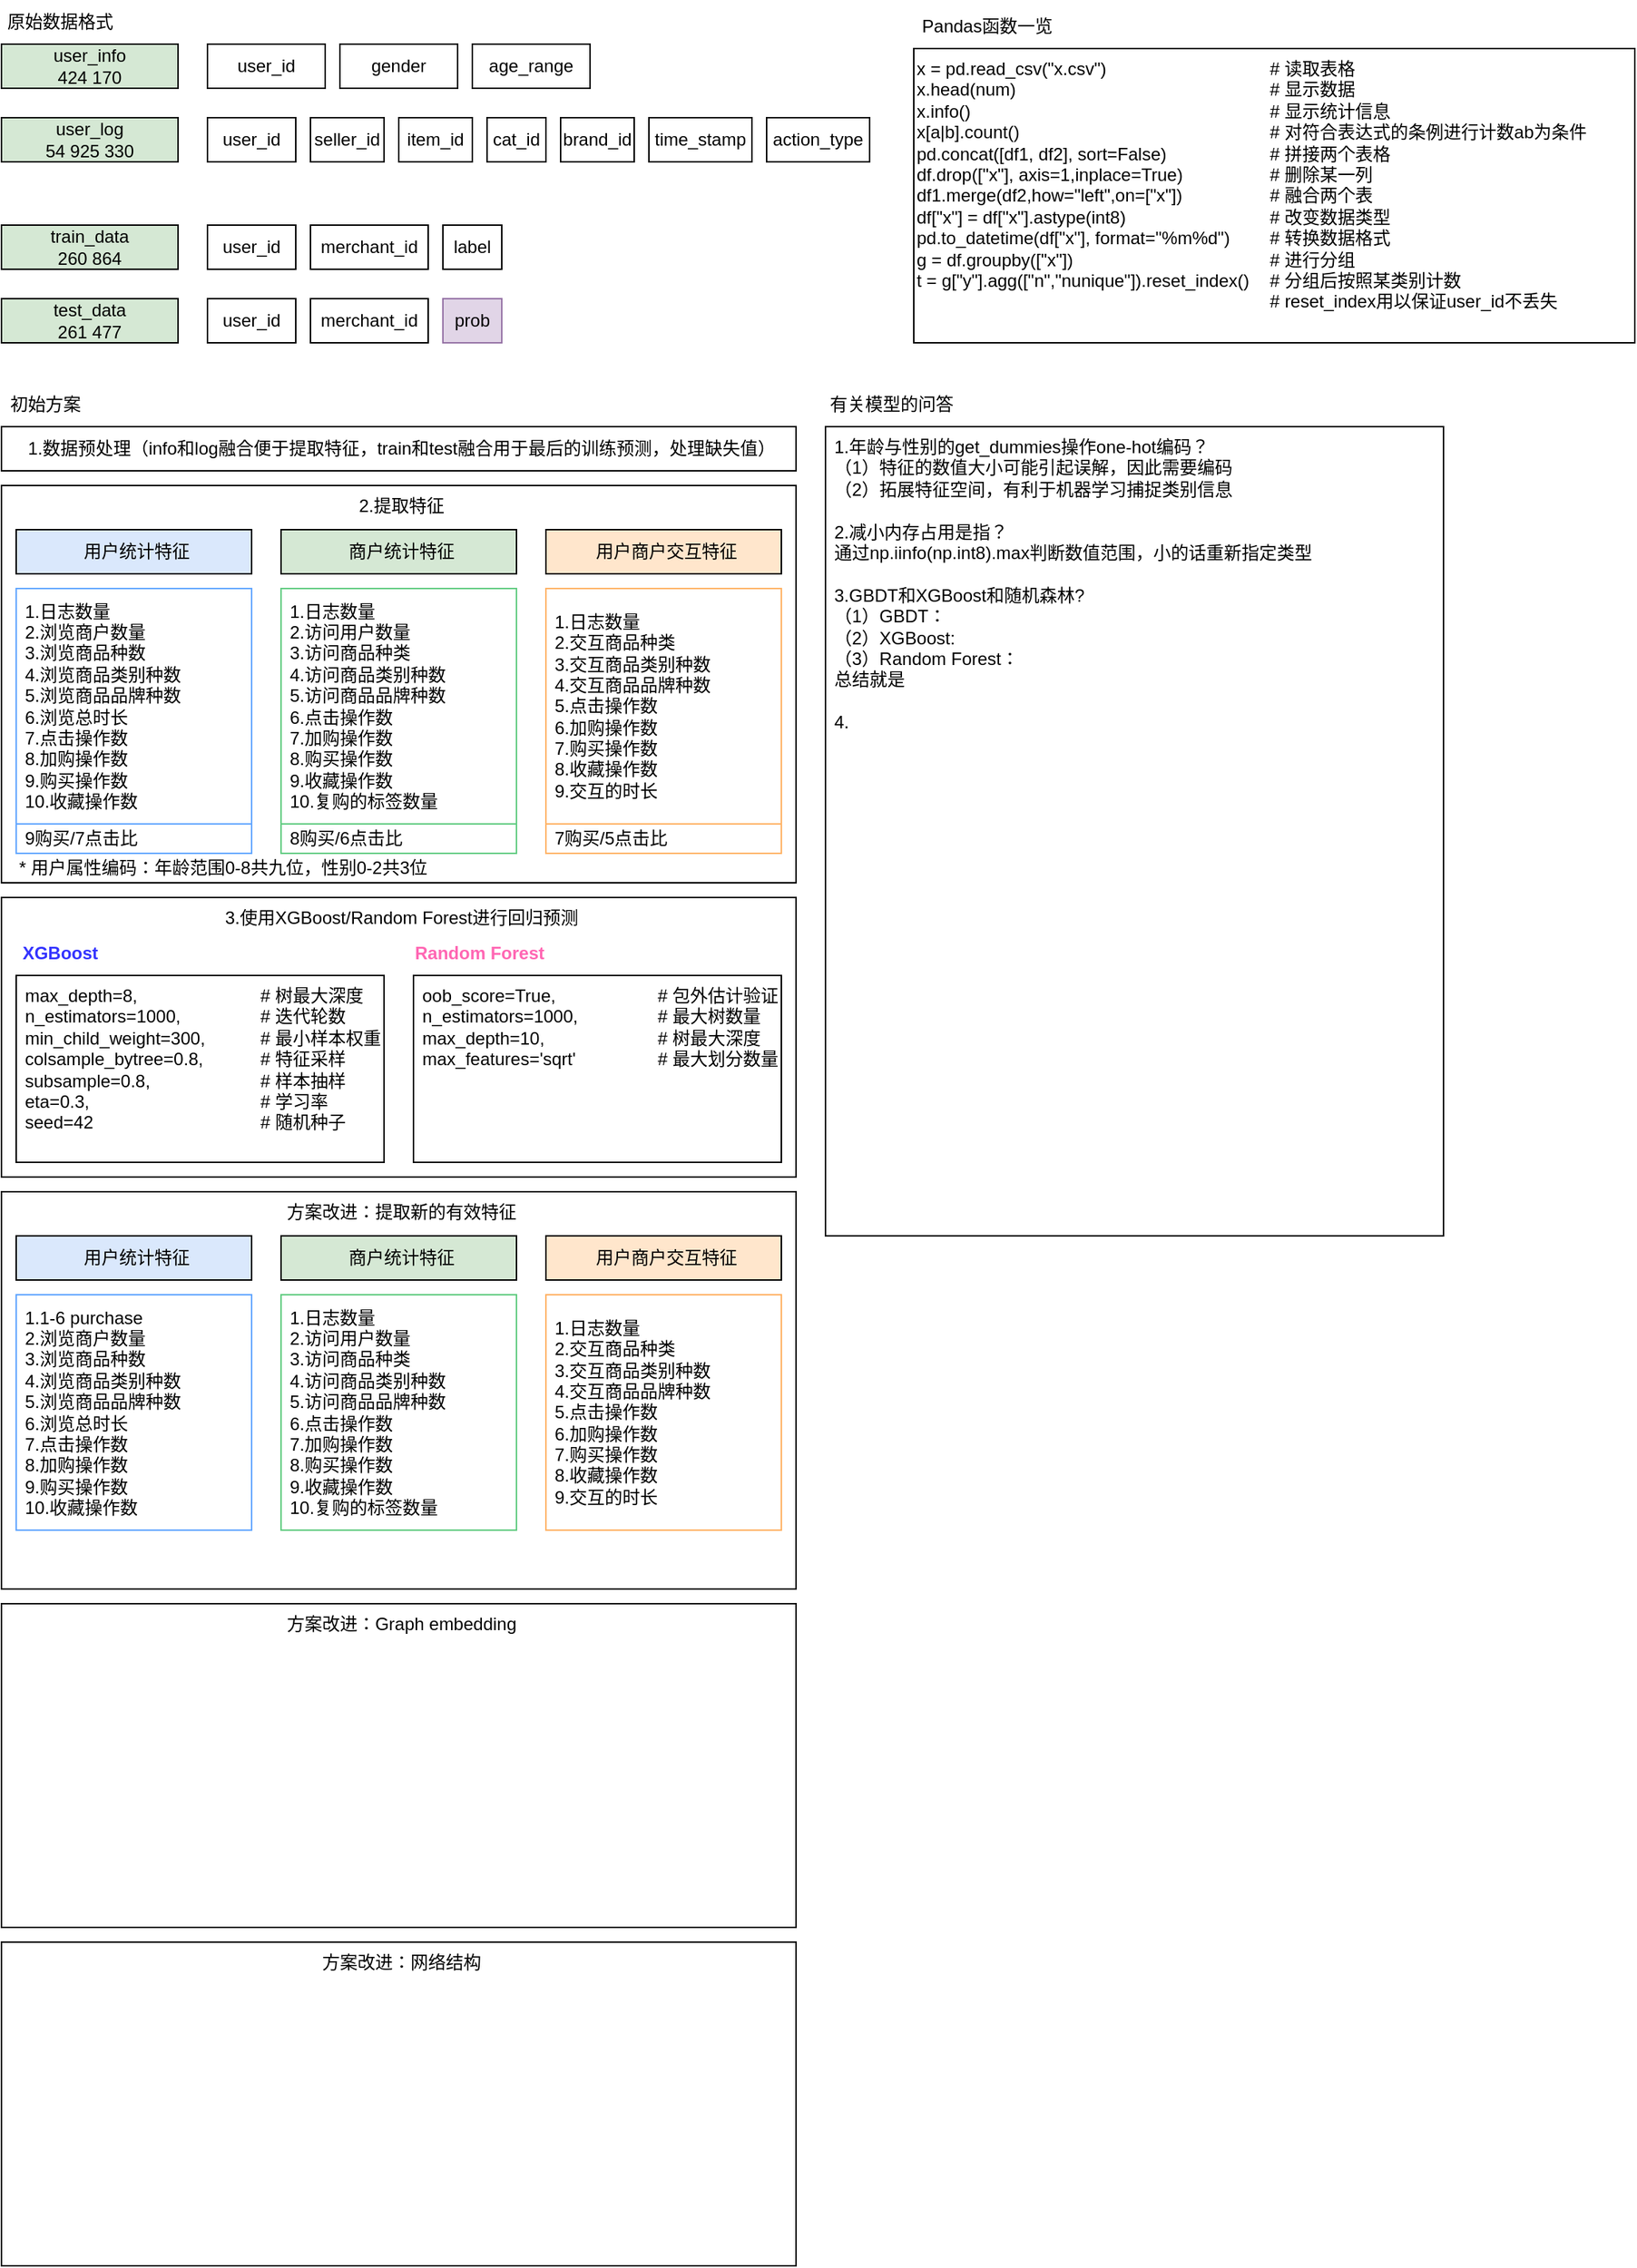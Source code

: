 <mxfile version="24.7.7">
  <diagram name="第 1 页" id="xCzEDtHHo6Lg7tSwvx7r">
    <mxGraphModel dx="2266" dy="1768" grid="1" gridSize="10" guides="1" tooltips="1" connect="1" arrows="1" fold="1" page="0" pageScale="1" pageWidth="827" pageHeight="1169" math="0" shadow="0">
      <root>
        <mxCell id="0" />
        <mxCell id="1" parent="0" />
        <mxCell id="R44nWhIXN0mQkiClx4l6-1" value="user_info&lt;div&gt;424 170&lt;/div&gt;" style="rounded=0;whiteSpace=wrap;html=1;fillColor=#d5e8d4;strokeColor=#000000;" vertex="1" parent="1">
          <mxGeometry x="-20" y="-430" width="120" height="30" as="geometry" />
        </mxCell>
        <mxCell id="R44nWhIXN0mQkiClx4l6-2" value="user_log&lt;div&gt;54 925 330&lt;/div&gt;" style="rounded=0;whiteSpace=wrap;html=1;fillColor=#d5e8d4;strokeColor=#000000;" vertex="1" parent="1">
          <mxGeometry x="-20" y="-380" width="120" height="30" as="geometry" />
        </mxCell>
        <mxCell id="R44nWhIXN0mQkiClx4l6-3" value="train_data&lt;div&gt;260 864&lt;/div&gt;" style="rounded=0;whiteSpace=wrap;html=1;fillColor=#d5e8d4;strokeColor=#000000;" vertex="1" parent="1">
          <mxGeometry x="-20" y="-307" width="120" height="30" as="geometry" />
        </mxCell>
        <mxCell id="R44nWhIXN0mQkiClx4l6-4" value="test_data&lt;div&gt;261 477&lt;/div&gt;" style="rounded=0;whiteSpace=wrap;html=1;fillColor=#d5e8d4;strokeColor=#000000;" vertex="1" parent="1">
          <mxGeometry x="-20" y="-257" width="120" height="30" as="geometry" />
        </mxCell>
        <mxCell id="R44nWhIXN0mQkiClx4l6-5" value="x = pd.read_csv(&quot;x.csv&quot;)&lt;span style=&quot;white-space: pre;&quot;&gt;&#x9;&lt;/span&gt;&lt;span style=&quot;white-space: pre;&quot;&gt;&#x9;&lt;span style=&quot;white-space: pre;&quot;&gt;&#x9;&lt;/span&gt;&lt;span style=&quot;white-space: pre;&quot;&gt;&#x9;&lt;/span&gt;&lt;span style=&quot;white-space: pre;&quot;&gt;&#x9;&lt;/span&gt;&lt;/span&gt;# 读取表格&lt;div&gt;x.head(num)&amp;nbsp; &amp;nbsp;&lt;span style=&quot;white-space: pre;&quot;&gt;&#x9;&lt;/span&gt;&lt;span style=&quot;white-space: pre;&quot;&gt;&#x9;&lt;/span&gt;&lt;span style=&quot;white-space: pre;&quot;&gt;&#x9;&lt;/span&gt;&lt;span style=&quot;white-space: pre;&quot;&gt;&#x9;&lt;span style=&quot;white-space: pre;&quot;&gt;&#x9;&lt;/span&gt;&lt;span style=&quot;white-space: pre;&quot;&gt;&#x9;&lt;/span&gt;&lt;span style=&quot;white-space: pre;&quot;&gt;&#x9;&lt;/span&gt;&lt;/span&gt;# 显示数据&lt;/div&gt;&lt;div&gt;x.info()&lt;span style=&quot;white-space: pre;&quot;&gt;&#x9;&lt;/span&gt;&lt;span style=&quot;white-space: pre;&quot;&gt;&#x9;&lt;/span&gt;&lt;span style=&quot;white-space: pre;&quot;&gt;&#x9;&lt;/span&gt;&lt;span style=&quot;white-space: pre;&quot;&gt;&#x9;&lt;/span&gt;&lt;span style=&quot;white-space: pre;&quot;&gt;&#x9;&lt;span style=&quot;white-space: pre;&quot;&gt;&#x9;&lt;/span&gt;&lt;span style=&quot;white-space: pre;&quot;&gt;&#x9;&lt;/span&gt;&lt;span style=&quot;white-space: pre;&quot;&gt;&#x9;&lt;/span&gt;&lt;/span&gt;# 显示统计信息&lt;/div&gt;&lt;div&gt;x[a|b].count()&lt;span style=&quot;white-space: pre;&quot;&gt;&#x9;&lt;/span&gt;&lt;span style=&quot;white-space: pre;&quot;&gt;&#x9;&lt;/span&gt;&lt;span style=&quot;white-space: pre;&quot;&gt;&#x9;&lt;/span&gt;&lt;span style=&quot;white-space: pre;&quot;&gt;&#x9;&lt;span style=&quot;white-space: pre;&quot;&gt;&#x9;&lt;/span&gt;&lt;span style=&quot;white-space: pre;&quot;&gt;&#x9;&lt;/span&gt;&lt;span style=&quot;white-space: pre;&quot;&gt;&#x9;&lt;/span&gt;&lt;/span&gt;# 对符合表达式的条例进行计数ab为条件&lt;/div&gt;&lt;div&gt;pd.concat([df1, df2], sort=False)&lt;span style=&quot;white-space: pre;&quot;&gt;&lt;span style=&quot;white-space: pre;&quot;&gt;&#x9;&lt;/span&gt;&lt;span style=&quot;white-space: pre;&quot;&gt;&#x9;&lt;/span&gt;&lt;span style=&quot;white-space: pre;&quot;&gt;&#x9;&lt;/span&gt;&lt;/span&gt;# 拼接两个表格&lt;br&gt;&lt;/div&gt;&lt;div&gt;df.drop([&quot;x&quot;], axis=1,inplace=True)&lt;span style=&quot;white-space: pre;&quot;&gt;&#x9;&lt;span style=&quot;white-space: pre;&quot;&gt;&#x9;&lt;/span&gt;&lt;span style=&quot;white-space: pre;&quot;&gt;&#x9;&lt;/span&gt;&lt;/span&gt;# 删除某一列&lt;/div&gt;&lt;div&gt;df1.merge(df2,how=&quot;left&quot;,on=[&quot;x&quot;])&lt;span style=&quot;white-space: pre;&quot;&gt;&#x9;&lt;/span&gt;&lt;span style=&quot;white-space: pre;&quot;&gt;&#x9;&lt;/span&gt;&lt;span style=&quot;white-space: pre;&quot;&gt;&#x9;&lt;/span&gt;# 融合两个表&lt;/div&gt;&lt;div&gt;df[&quot;x&quot;] = df[&quot;x&quot;].astype(int8)&lt;span style=&quot;white-space: pre;&quot;&gt;&#x9;&lt;/span&gt;&lt;span style=&quot;white-space: pre;&quot;&gt;&#x9;&lt;/span&gt;&lt;span style=&quot;white-space: pre;&quot;&gt;&#x9;&lt;/span&gt;&lt;span style=&quot;white-space: pre;&quot;&gt;&#x9;&lt;/span&gt;# 改变数据类型&lt;/div&gt;&lt;div&gt;pd.to_datetime(&lt;span style=&quot;background-color: initial;&quot;&gt;df[&quot;x&quot;], format=&quot;%m%d&quot;&lt;/span&gt;&lt;span style=&quot;background-color: initial;&quot;&gt;)&lt;span style=&quot;white-space: pre;&quot;&gt;&#x9;&lt;/span&gt;# 转换数据格式&lt;/span&gt;&lt;/div&gt;&lt;div&gt;&lt;span style=&quot;background-color: initial;&quot;&gt;g = df.groupby([&quot;x&quot;])&lt;span style=&quot;white-space: pre;&quot;&gt;&#x9;&lt;/span&gt;&lt;span style=&quot;white-space: pre;&quot;&gt;&#x9;&lt;/span&gt;&lt;span style=&quot;white-space: pre;&quot;&gt;&#x9;&lt;/span&gt;&lt;span style=&quot;white-space: pre;&quot;&gt;&#x9;&lt;/span&gt;&lt;span style=&quot;white-space: pre;&quot;&gt;&#x9;&lt;/span&gt;# 进行分组&lt;/span&gt;&lt;/div&gt;&lt;div&gt;t = g[&quot;y&quot;].agg([&quot;n&quot;,&quot;nunique&quot;]).reset_index()&lt;span style=&quot;white-space: pre;&quot;&gt;&#x9;&lt;/span&gt;# 分组后按照某类别计数&lt;/div&gt;&lt;div&gt;&lt;span style=&quot;white-space: pre;&quot;&gt;&#x9;&lt;/span&gt;&lt;span style=&quot;white-space: pre;&quot;&gt;&#x9;&lt;/span&gt;&lt;span style=&quot;white-space: pre;&quot;&gt;&#x9;&lt;/span&gt;&lt;span style=&quot;white-space: pre;&quot;&gt;&#x9;&lt;/span&gt;&lt;span style=&quot;white-space: pre;&quot;&gt;&#x9;&lt;/span&gt;&lt;span style=&quot;white-space: pre;&quot;&gt;&#x9;&lt;/span&gt;&lt;span style=&quot;white-space: pre;&quot;&gt;&#x9;&lt;/span&gt;&lt;span style=&quot;white-space: pre;&quot;&gt;&#x9;&lt;/span&gt;&lt;span style=&quot;white-space: pre;&quot;&gt;&#x9;&lt;/span&gt;#&amp;nbsp;&lt;span style=&quot;background-color: initial;&quot;&gt;reset_index用以保证user_id不丢失&lt;/span&gt;&lt;br&gt;&lt;/div&gt;&lt;div&gt;&lt;span style=&quot;background-color: initial;&quot;&gt;&lt;br&gt;&lt;/span&gt;&lt;/div&gt;" style="rounded=0;whiteSpace=wrap;html=1;align=left;verticalAlign=top;" vertex="1" parent="1">
          <mxGeometry x="600" y="-427" width="490" height="200" as="geometry" />
        </mxCell>
        <mxCell id="R44nWhIXN0mQkiClx4l6-6" value="age_range" style="rounded=0;whiteSpace=wrap;html=1;" vertex="1" parent="1">
          <mxGeometry x="300" y="-430" width="80" height="30" as="geometry" />
        </mxCell>
        <mxCell id="R44nWhIXN0mQkiClx4l6-7" value="user_id" style="rounded=0;whiteSpace=wrap;html=1;" vertex="1" parent="1">
          <mxGeometry x="120" y="-430" width="80" height="30" as="geometry" />
        </mxCell>
        <mxCell id="R44nWhIXN0mQkiClx4l6-8" value="user_id" style="rounded=0;whiteSpace=wrap;html=1;" vertex="1" parent="1">
          <mxGeometry x="120" y="-380" width="60" height="30" as="geometry" />
        </mxCell>
        <mxCell id="R44nWhIXN0mQkiClx4l6-9" value="user_id" style="rounded=0;whiteSpace=wrap;html=1;" vertex="1" parent="1">
          <mxGeometry x="120" y="-307" width="60" height="30" as="geometry" />
        </mxCell>
        <mxCell id="R44nWhIXN0mQkiClx4l6-10" value="gender" style="rounded=0;whiteSpace=wrap;html=1;" vertex="1" parent="1">
          <mxGeometry x="210" y="-430" width="80" height="30" as="geometry" />
        </mxCell>
        <mxCell id="R44nWhIXN0mQkiClx4l6-11" value="merchant_id" style="rounded=0;whiteSpace=wrap;html=1;" vertex="1" parent="1">
          <mxGeometry x="190" y="-307" width="80" height="30" as="geometry" />
        </mxCell>
        <mxCell id="R44nWhIXN0mQkiClx4l6-12" value="label" style="rounded=0;whiteSpace=wrap;html=1;" vertex="1" parent="1">
          <mxGeometry x="280" y="-307" width="40" height="30" as="geometry" />
        </mxCell>
        <mxCell id="R44nWhIXN0mQkiClx4l6-13" value="item_id" style="rounded=0;whiteSpace=wrap;html=1;" vertex="1" parent="1">
          <mxGeometry x="250" y="-380" width="50" height="30" as="geometry" />
        </mxCell>
        <mxCell id="R44nWhIXN0mQkiClx4l6-14" value="cat_id" style="rounded=0;whiteSpace=wrap;html=1;" vertex="1" parent="1">
          <mxGeometry x="310" y="-380" width="40" height="30" as="geometry" />
        </mxCell>
        <mxCell id="R44nWhIXN0mQkiClx4l6-15" value="seller_id" style="rounded=0;whiteSpace=wrap;html=1;" vertex="1" parent="1">
          <mxGeometry x="190" y="-380" width="50" height="30" as="geometry" />
        </mxCell>
        <mxCell id="R44nWhIXN0mQkiClx4l6-16" value="brand_id" style="rounded=0;whiteSpace=wrap;html=1;" vertex="1" parent="1">
          <mxGeometry x="360" y="-380" width="50" height="30" as="geometry" />
        </mxCell>
        <mxCell id="R44nWhIXN0mQkiClx4l6-17" value="time_stamp" style="rounded=0;whiteSpace=wrap;html=1;" vertex="1" parent="1">
          <mxGeometry x="420" y="-380" width="70" height="30" as="geometry" />
        </mxCell>
        <mxCell id="R44nWhIXN0mQkiClx4l6-18" value="action_type" style="rounded=0;whiteSpace=wrap;html=1;" vertex="1" parent="1">
          <mxGeometry x="500" y="-380" width="70" height="30" as="geometry" />
        </mxCell>
        <mxCell id="R44nWhIXN0mQkiClx4l6-19" value="user_id" style="rounded=0;whiteSpace=wrap;html=1;" vertex="1" parent="1">
          <mxGeometry x="120" y="-257" width="60" height="30" as="geometry" />
        </mxCell>
        <mxCell id="R44nWhIXN0mQkiClx4l6-20" value="merchant_id" style="rounded=0;whiteSpace=wrap;html=1;" vertex="1" parent="1">
          <mxGeometry x="190" y="-257" width="80" height="30" as="geometry" />
        </mxCell>
        <mxCell id="R44nWhIXN0mQkiClx4l6-21" value="prob" style="rounded=0;whiteSpace=wrap;html=1;fillColor=#e1d5e7;strokeColor=#9673a6;" vertex="1" parent="1">
          <mxGeometry x="280" y="-257" width="40" height="30" as="geometry" />
        </mxCell>
        <mxCell id="R44nWhIXN0mQkiClx4l6-22" value="&lt;div&gt;1.数据预处理（info和log融合便于提取特征，train和test融合用于最后的训练预测，&lt;span style=&quot;background-color: initial;&quot;&gt;处理缺失值&lt;/span&gt;&lt;span style=&quot;background-color: initial;&quot;&gt;）&lt;/span&gt;&lt;/div&gt;" style="rounded=0;whiteSpace=wrap;html=1;align=center;verticalAlign=middle;spacing=2;spacingLeft=4;" vertex="1" parent="1">
          <mxGeometry x="-20" y="-170" width="540" height="30" as="geometry" />
        </mxCell>
        <mxCell id="R44nWhIXN0mQkiClx4l6-23" value="2.提取特征" style="rounded=0;whiteSpace=wrap;html=1;align=center;verticalAlign=top;spacing=2;spacingLeft=4;strokeColor=#000000;" vertex="1" parent="1">
          <mxGeometry x="-20" y="-130" width="540" height="270" as="geometry" />
        </mxCell>
        <mxCell id="R44nWhIXN0mQkiClx4l6-24" value="用户统计特征" style="rounded=0;whiteSpace=wrap;html=1;align=center;verticalAlign=middle;spacing=2;spacingLeft=4;fillColor=#dae8fc;strokeColor=#000000;" vertex="1" parent="1">
          <mxGeometry x="-10" y="-100" width="160" height="30" as="geometry" />
        </mxCell>
        <mxCell id="R44nWhIXN0mQkiClx4l6-25" value="商户统计特征" style="rounded=0;whiteSpace=wrap;html=1;align=center;verticalAlign=middle;spacing=2;spacingLeft=4;fillColor=#d5e8d4;strokeColor=#000000;" vertex="1" parent="1">
          <mxGeometry x="170" y="-100" width="160" height="30" as="geometry" />
        </mxCell>
        <mxCell id="R44nWhIXN0mQkiClx4l6-26" value="用户商户交互特征" style="rounded=0;whiteSpace=wrap;html=1;align=center;verticalAlign=middle;spacing=2;spacingLeft=4;fillColor=#ffe6cc;strokeColor=default;" vertex="1" parent="1">
          <mxGeometry x="350" y="-100" width="160" height="30" as="geometry" />
        </mxCell>
        <mxCell id="R44nWhIXN0mQkiClx4l6-27" value="1.日志数量&lt;div&gt;2.浏览商户数量&lt;/div&gt;&lt;div&gt;3.&lt;span style=&quot;background-color: initial;&quot;&gt;浏览商品种数&lt;/span&gt;&lt;/div&gt;&lt;div&gt;&lt;span style=&quot;background-color: initial;&quot;&gt;4.浏览商品类别种数&lt;/span&gt;&lt;/div&gt;&lt;div&gt;&lt;span style=&quot;background-color: initial;&quot;&gt;5.浏览商品品牌种数&lt;/span&gt;&lt;/div&gt;&lt;div&gt;&lt;span style=&quot;background-color: initial;&quot;&gt;6.浏览总时长&lt;/span&gt;&lt;/div&gt;&lt;div&gt;&lt;span style=&quot;background-color: initial;&quot;&gt;7.点击操作数&lt;/span&gt;&lt;/div&gt;&lt;div&gt;&lt;span style=&quot;background-color: initial;&quot;&gt;8.加购操作数&lt;/span&gt;&lt;/div&gt;&lt;div&gt;&lt;span style=&quot;background-color: initial;&quot;&gt;9.购买操作数&lt;/span&gt;&lt;/div&gt;&lt;div&gt;&lt;span style=&quot;background-color: initial;&quot;&gt;10.收藏操作数&lt;/span&gt;&lt;/div&gt;" style="rounded=0;whiteSpace=wrap;html=1;align=left;verticalAlign=middle;spacing=2;spacingLeft=4;fillColor=#FFFFFF;strokeColor=#63A7FF;" vertex="1" parent="1">
          <mxGeometry x="-10" y="-60" width="160" height="160" as="geometry" />
        </mxCell>
        <mxCell id="R44nWhIXN0mQkiClx4l6-28" value="初始方案" style="text;html=1;align=center;verticalAlign=middle;whiteSpace=wrap;rounded=0;" vertex="1" parent="1">
          <mxGeometry x="-20" y="-200" width="60" height="30" as="geometry" />
        </mxCell>
        <mxCell id="R44nWhIXN0mQkiClx4l6-29" value="&lt;div&gt;3.使用XGBoost/Random Forest进行回归预测&lt;/div&gt;" style="rounded=0;whiteSpace=wrap;html=1;align=center;verticalAlign=top;spacing=2;spacingLeft=4;" vertex="1" parent="1">
          <mxGeometry x="-20" y="150" width="540" height="190" as="geometry" />
        </mxCell>
        <mxCell id="R44nWhIXN0mQkiClx4l6-30" value="1.日志数量&lt;div&gt;2.访问用户数量&lt;/div&gt;&lt;div&gt;3.访问商品种类&lt;/div&gt;&lt;div&gt;4.访问商品类别种数&lt;/div&gt;&lt;div&gt;5.访问商品品牌种数&lt;/div&gt;&lt;div&gt;&lt;div&gt;&lt;span style=&quot;background-color: initial;&quot;&gt;6.点击操作数&lt;/span&gt;&lt;/div&gt;&lt;div&gt;&lt;span style=&quot;background-color: initial;&quot;&gt;7.加购操作数&lt;/span&gt;&lt;/div&gt;&lt;div&gt;&lt;span style=&quot;background-color: initial;&quot;&gt;8.购买操作数&lt;/span&gt;&lt;/div&gt;&lt;div&gt;&lt;span style=&quot;background-color: initial;&quot;&gt;9.收藏操作数&lt;/span&gt;&lt;/div&gt;&lt;/div&gt;&lt;div&gt;&lt;span style=&quot;background-color: initial;&quot;&gt;10.复购的标签数量&lt;/span&gt;&lt;/div&gt;" style="rounded=0;whiteSpace=wrap;html=1;align=left;verticalAlign=middle;spacing=2;spacingLeft=4;fillColor=#FFFFFF;strokeColor=#62CC82;" vertex="1" parent="1">
          <mxGeometry x="170" y="-60" width="160" height="160" as="geometry" />
        </mxCell>
        <mxCell id="R44nWhIXN0mQkiClx4l6-31" value="1.日志数量&lt;div&gt;&lt;div&gt;2.交互商品种类&lt;/div&gt;&lt;div&gt;3.交互商品类别种数&lt;/div&gt;&lt;div&gt;4.交互商品品牌种数&lt;/div&gt;&lt;div&gt;&lt;div&gt;&lt;span style=&quot;background-color: initial;&quot;&gt;5.点击操作数&lt;/span&gt;&lt;/div&gt;&lt;div&gt;&lt;span style=&quot;background-color: initial;&quot;&gt;6.加购操作数&lt;/span&gt;&lt;/div&gt;&lt;div&gt;&lt;span style=&quot;background-color: initial;&quot;&gt;7.购买操作数&lt;/span&gt;&lt;/div&gt;&lt;div&gt;&lt;span style=&quot;background-color: initial;&quot;&gt;8.收藏操作数&lt;/span&gt;&lt;/div&gt;&lt;/div&gt;&lt;/div&gt;&lt;div&gt;&lt;span style=&quot;background-color: initial;&quot;&gt;9.交互的时长&lt;/span&gt;&lt;/div&gt;" style="rounded=0;whiteSpace=wrap;html=1;align=left;verticalAlign=middle;spacing=2;spacingLeft=4;fillColor=#FFFFFF;strokeColor=#FFB366;" vertex="1" parent="1">
          <mxGeometry x="350" y="-60" width="160" height="160" as="geometry" />
        </mxCell>
        <mxCell id="R44nWhIXN0mQkiClx4l6-32" value="9购买/7点击比" style="rounded=0;whiteSpace=wrap;html=1;align=left;verticalAlign=middle;spacing=2;spacingLeft=4;fillColor=#FFFFFF;strokeColor=#63A7FF;" vertex="1" parent="1">
          <mxGeometry x="-10" y="100" width="160" height="20" as="geometry" />
        </mxCell>
        <mxCell id="R44nWhIXN0mQkiClx4l6-33" value="8购买/6点击比" style="rounded=0;whiteSpace=wrap;html=1;align=left;verticalAlign=middle;spacing=2;spacingLeft=4;fillColor=#FFFFFF;strokeColor=#62cc82;" vertex="1" parent="1">
          <mxGeometry x="170" y="100" width="160" height="20" as="geometry" />
        </mxCell>
        <mxCell id="R44nWhIXN0mQkiClx4l6-34" value="7购买/5点击比" style="rounded=0;whiteSpace=wrap;html=1;align=left;verticalAlign=middle;spacing=2;spacingLeft=4;fillColor=#FFFFFF;strokeColor=#ffb366;" vertex="1" parent="1">
          <mxGeometry x="350" y="100" width="160" height="20" as="geometry" />
        </mxCell>
        <mxCell id="R44nWhIXN0mQkiClx4l6-35" value="* 用户属性编码：年龄范围0-8共九位，性别0-2共3位" style="text;html=1;align=left;verticalAlign=middle;whiteSpace=wrap;rounded=0;" vertex="1" parent="1">
          <mxGeometry x="-10" y="120" width="520" height="20" as="geometry" />
        </mxCell>
        <mxCell id="R44nWhIXN0mQkiClx4l6-36" value="&lt;div&gt;max_depth=8,&lt;span style=&quot;white-space: pre;&quot;&gt;&#x9;&lt;/span&gt;&lt;span style=&quot;white-space: pre;&quot;&gt;&#x9;&lt;/span&gt;&lt;span style=&quot;white-space: pre;&quot;&gt;&#x9;&lt;span style=&quot;white-space: pre;&quot;&gt;&#x9;&lt;/span&gt;&lt;/span&gt;# 树最大深度&lt;/div&gt;&lt;div&gt;n_estimators=1000,&lt;span style=&quot;white-space: pre;&quot;&gt;&#x9;&lt;/span&gt;&lt;span style=&quot;white-space: pre;&quot;&gt;&#x9;&lt;/span&gt;# 迭代轮数&lt;/div&gt;&lt;div&gt;min_child_weight=300,&lt;span style=&quot;white-space: pre;&quot;&gt;&#x9;&lt;/span&gt;&lt;span style=&quot;white-space: pre;&quot;&gt;&#x9;&lt;/span&gt;# 最小样本权重&lt;/div&gt;&lt;div&gt;colsample_bytree=0.8,&lt;span style=&quot;white-space: pre;&quot;&gt;&#x9;&lt;/span&gt;&lt;span style=&quot;white-space: pre;&quot;&gt;&#x9;&lt;/span&gt;# 特征采样&lt;/div&gt;&lt;div&gt;subsample=0.8,&lt;span style=&quot;white-space: pre;&quot;&gt;&#x9;&lt;/span&gt;&lt;span style=&quot;white-space: pre;&quot;&gt;&#x9;&lt;/span&gt;&lt;span style=&quot;white-space: pre;&quot;&gt;&#x9;&lt;/span&gt;# 样本抽样&lt;/div&gt;&lt;div&gt;eta=0.3,&lt;span style=&quot;white-space: pre;&quot;&gt;&#x9;&lt;/span&gt;&lt;span style=&quot;white-space: pre;&quot;&gt;&#x9;&lt;/span&gt;&lt;span style=&quot;white-space: pre;&quot;&gt;&#x9;&lt;/span&gt;&lt;span style=&quot;white-space: pre;&quot;&gt;&#x9;&lt;/span&gt;&lt;span style=&quot;white-space: pre;&quot;&gt;&#x9;&lt;/span&gt;# 学习率&lt;/div&gt;&lt;div&gt;seed=42&lt;span style=&quot;white-space: pre;&quot;&gt;&#x9;&lt;/span&gt;&lt;span style=&quot;white-space: pre;&quot;&gt;&#x9;&lt;/span&gt;&lt;span style=&quot;white-space: pre;&quot;&gt;&#x9;&lt;/span&gt;&lt;span style=&quot;white-space: pre;&quot;&gt;&#x9;&lt;/span&gt;&lt;span style=&quot;white-space: pre;&quot;&gt;&#x9;&lt;/span&gt;# 随机种子&lt;/div&gt;" style="rounded=0;whiteSpace=wrap;html=1;align=left;spacingLeft=4;verticalAlign=top;" vertex="1" parent="1">
          <mxGeometry x="-10" y="203" width="250" height="127" as="geometry" />
        </mxCell>
        <mxCell id="R44nWhIXN0mQkiClx4l6-37" value="&lt;div&gt;oob_score=True,&lt;span style=&quot;white-space: pre;&quot;&gt;&#x9;&lt;/span&gt;&lt;span style=&quot;white-space: pre;&quot;&gt;&#x9;&lt;/span&gt;&lt;span style=&quot;white-space: pre;&quot;&gt;&#x9;&lt;/span&gt;# 包外估计验证&lt;/div&gt;&lt;div&gt;n_estimators=1000,&lt;span style=&quot;white-space: pre;&quot;&gt;&#x9;&lt;/span&gt;&lt;span style=&quot;white-space: pre;&quot;&gt;&#x9;&lt;/span&gt;# 最大树数量&lt;/div&gt;&lt;div&gt;max_depth=10,&lt;span style=&quot;white-space: pre;&quot;&gt;&#x9;&lt;/span&gt;&lt;span style=&quot;white-space: pre;&quot;&gt;&#x9;&lt;/span&gt;&lt;span style=&quot;white-space: pre;&quot;&gt;&#x9;&lt;/span&gt;# 树最大深度&lt;/div&gt;&lt;div style=&quot;&quot;&gt;max_features=&#39;sqrt&#39;&lt;span style=&quot;white-space: pre;&quot;&gt;&#x9;&lt;/span&gt;&lt;span style=&quot;white-space: pre;&quot;&gt;&#x9;&lt;/span&gt;&lt;span style=&quot;white-space: pre;&quot;&gt;&#x9;&lt;/span&gt;# 最大划分数量&lt;/div&gt;" style="rounded=0;whiteSpace=wrap;html=1;spacingLeft=4;horizontal=1;verticalAlign=top;align=left;" vertex="1" parent="1">
          <mxGeometry x="260" y="203" width="250" height="127" as="geometry" />
        </mxCell>
        <mxCell id="R44nWhIXN0mQkiClx4l6-38" value="XGBoost" style="text;html=1;align=center;verticalAlign=middle;whiteSpace=wrap;rounded=0;fontColor=#3333FF;fontStyle=1" vertex="1" parent="1">
          <mxGeometry x="-10" y="173" width="60" height="30" as="geometry" />
        </mxCell>
        <mxCell id="R44nWhIXN0mQkiClx4l6-39" value="Random Forest" style="text;html=1;align=center;verticalAlign=middle;whiteSpace=wrap;rounded=0;fontStyle=1;fontColor=#FF66B3;" vertex="1" parent="1">
          <mxGeometry x="260" y="173" width="90" height="30" as="geometry" />
        </mxCell>
        <mxCell id="R44nWhIXN0mQkiClx4l6-40" value="1.年龄与性别的get_dummies操作one-hot编码？&lt;div&gt;（1）特征的数值大小可能引起误解，因此需要编码&lt;/div&gt;&lt;div&gt;（2）拓展特征空间，有利于机器学习捕捉类别信息&lt;/div&gt;&lt;div&gt;&lt;br&gt;&lt;/div&gt;&lt;div&gt;2.减小内存占用是指？&lt;/div&gt;&lt;div&gt;通过np.iinfo(np.int8).max判断数值范围，小的话重新指定类型&lt;br&gt;&lt;/div&gt;&lt;div&gt;&lt;br&gt;&lt;/div&gt;&lt;div&gt;3.GBDT和XGBoost和随机森林?&lt;/div&gt;&lt;div&gt;（1）GBDT：&lt;/div&gt;&lt;div&gt;（2）XGBoost:&lt;/div&gt;&lt;div&gt;（3）Random Forest：&lt;/div&gt;&lt;div&gt;总结就是&lt;/div&gt;&lt;div&gt;&lt;br&gt;&lt;/div&gt;&lt;div&gt;4.&lt;/div&gt;" style="rounded=0;whiteSpace=wrap;html=1;align=left;spacingLeft=4;verticalAlign=top;" vertex="1" parent="1">
          <mxGeometry x="540" y="-170" width="420" height="550" as="geometry" />
        </mxCell>
        <mxCell id="R44nWhIXN0mQkiClx4l6-41" value="有关模型的问答" style="text;html=1;align=center;verticalAlign=middle;whiteSpace=wrap;rounded=0;" vertex="1" parent="1">
          <mxGeometry x="540" y="-200" width="90" height="30" as="geometry" />
        </mxCell>
        <mxCell id="R44nWhIXN0mQkiClx4l6-42" value="Pandas函数一览" style="text;html=1;align=center;verticalAlign=middle;whiteSpace=wrap;rounded=0;" vertex="1" parent="1">
          <mxGeometry x="600" y="-457" width="100" height="30" as="geometry" />
        </mxCell>
        <mxCell id="R44nWhIXN0mQkiClx4l6-43" value="原始数据格式" style="text;html=1;align=center;verticalAlign=middle;whiteSpace=wrap;rounded=0;" vertex="1" parent="1">
          <mxGeometry x="-20" y="-460" width="80" height="30" as="geometry" />
        </mxCell>
        <mxCell id="R44nWhIXN0mQkiClx4l6-44" value="方案改进：提取新的有效特征" style="rounded=0;whiteSpace=wrap;html=1;align=center;verticalAlign=top;spacing=2;spacingLeft=4;strokeColor=#000000;" vertex="1" parent="1">
          <mxGeometry x="-20" y="350" width="540" height="270" as="geometry" />
        </mxCell>
        <mxCell id="R44nWhIXN0mQkiClx4l6-45" value="方案改进：Graph embedding" style="rounded=0;whiteSpace=wrap;html=1;align=center;verticalAlign=top;spacing=2;spacingLeft=4;strokeColor=#000000;" vertex="1" parent="1">
          <mxGeometry x="-20" y="630" width="540" height="220" as="geometry" />
        </mxCell>
        <mxCell id="R44nWhIXN0mQkiClx4l6-46" value="方案改进：网络结构" style="rounded=0;whiteSpace=wrap;html=1;align=center;verticalAlign=top;spacing=2;spacingLeft=4;strokeColor=#000000;" vertex="1" parent="1">
          <mxGeometry x="-20" y="860" width="540" height="220" as="geometry" />
        </mxCell>
        <mxCell id="R44nWhIXN0mQkiClx4l6-47" value="用户统计特征" style="rounded=0;whiteSpace=wrap;html=1;align=center;verticalAlign=middle;spacing=2;spacingLeft=4;fillColor=#dae8fc;strokeColor=#000000;" vertex="1" parent="1">
          <mxGeometry x="-10" y="380" width="160" height="30" as="geometry" />
        </mxCell>
        <mxCell id="R44nWhIXN0mQkiClx4l6-48" value="1.1-6 purchase&lt;div&gt;2.浏览商户数量&lt;/div&gt;&lt;div&gt;3.&lt;span style=&quot;background-color: initial;&quot;&gt;浏览商品种数&lt;/span&gt;&lt;/div&gt;&lt;div&gt;&lt;span style=&quot;background-color: initial;&quot;&gt;4.浏览商品类别种数&lt;/span&gt;&lt;/div&gt;&lt;div&gt;&lt;span style=&quot;background-color: initial;&quot;&gt;5.浏览商品品牌种数&lt;/span&gt;&lt;/div&gt;&lt;div&gt;&lt;span style=&quot;background-color: initial;&quot;&gt;6.浏览总时长&lt;/span&gt;&lt;/div&gt;&lt;div&gt;&lt;span style=&quot;background-color: initial;&quot;&gt;7.点击操作数&lt;/span&gt;&lt;/div&gt;&lt;div&gt;&lt;span style=&quot;background-color: initial;&quot;&gt;8.加购操作数&lt;/span&gt;&lt;/div&gt;&lt;div&gt;&lt;span style=&quot;background-color: initial;&quot;&gt;9.购买操作数&lt;/span&gt;&lt;/div&gt;&lt;div&gt;&lt;span style=&quot;background-color: initial;&quot;&gt;10.收藏操作数&lt;/span&gt;&lt;/div&gt;" style="rounded=0;whiteSpace=wrap;html=1;align=left;verticalAlign=middle;spacing=2;spacingLeft=4;fillColor=#FFFFFF;strokeColor=#63A7FF;" vertex="1" parent="1">
          <mxGeometry x="-10" y="420" width="160" height="160" as="geometry" />
        </mxCell>
        <mxCell id="R44nWhIXN0mQkiClx4l6-49" value="商户统计特征" style="rounded=0;whiteSpace=wrap;html=1;align=center;verticalAlign=middle;spacing=2;spacingLeft=4;fillColor=#d5e8d4;strokeColor=#000000;" vertex="1" parent="1">
          <mxGeometry x="170" y="380" width="160" height="30" as="geometry" />
        </mxCell>
        <mxCell id="R44nWhIXN0mQkiClx4l6-50" value="用户商户交互特征" style="rounded=0;whiteSpace=wrap;html=1;align=center;verticalAlign=middle;spacing=2;spacingLeft=4;fillColor=#ffe6cc;strokeColor=default;" vertex="1" parent="1">
          <mxGeometry x="350" y="380" width="160" height="30" as="geometry" />
        </mxCell>
        <mxCell id="R44nWhIXN0mQkiClx4l6-51" value="1.日志数量&lt;div&gt;2.访问用户数量&lt;/div&gt;&lt;div&gt;3.访问商品种类&lt;/div&gt;&lt;div&gt;4.访问商品类别种数&lt;/div&gt;&lt;div&gt;5.访问商品品牌种数&lt;/div&gt;&lt;div&gt;&lt;div&gt;&lt;span style=&quot;background-color: initial;&quot;&gt;6.点击操作数&lt;/span&gt;&lt;/div&gt;&lt;div&gt;&lt;span style=&quot;background-color: initial;&quot;&gt;7.加购操作数&lt;/span&gt;&lt;/div&gt;&lt;div&gt;&lt;span style=&quot;background-color: initial;&quot;&gt;8.购买操作数&lt;/span&gt;&lt;/div&gt;&lt;div&gt;&lt;span style=&quot;background-color: initial;&quot;&gt;9.收藏操作数&lt;/span&gt;&lt;/div&gt;&lt;/div&gt;&lt;div&gt;&lt;span style=&quot;background-color: initial;&quot;&gt;10.复购的标签数量&lt;/span&gt;&lt;/div&gt;" style="rounded=0;whiteSpace=wrap;html=1;align=left;verticalAlign=middle;spacing=2;spacingLeft=4;fillColor=#FFFFFF;strokeColor=#62CC82;" vertex="1" parent="1">
          <mxGeometry x="170" y="420" width="160" height="160" as="geometry" />
        </mxCell>
        <mxCell id="R44nWhIXN0mQkiClx4l6-52" value="1.日志数量&lt;div&gt;&lt;div&gt;2.交互商品种类&lt;/div&gt;&lt;div&gt;3.交互商品类别种数&lt;/div&gt;&lt;div&gt;4.交互商品品牌种数&lt;/div&gt;&lt;div&gt;&lt;div&gt;&lt;span style=&quot;background-color: initial;&quot;&gt;5.点击操作数&lt;/span&gt;&lt;/div&gt;&lt;div&gt;&lt;span style=&quot;background-color: initial;&quot;&gt;6.加购操作数&lt;/span&gt;&lt;/div&gt;&lt;div&gt;&lt;span style=&quot;background-color: initial;&quot;&gt;7.购买操作数&lt;/span&gt;&lt;/div&gt;&lt;div&gt;&lt;span style=&quot;background-color: initial;&quot;&gt;8.收藏操作数&lt;/span&gt;&lt;/div&gt;&lt;/div&gt;&lt;/div&gt;&lt;div&gt;&lt;span style=&quot;background-color: initial;&quot;&gt;9.交互的时长&lt;/span&gt;&lt;/div&gt;" style="rounded=0;whiteSpace=wrap;html=1;align=left;verticalAlign=middle;spacing=2;spacingLeft=4;fillColor=#FFFFFF;strokeColor=#FFB366;" vertex="1" parent="1">
          <mxGeometry x="350" y="420" width="160" height="160" as="geometry" />
        </mxCell>
      </root>
    </mxGraphModel>
  </diagram>
</mxfile>
